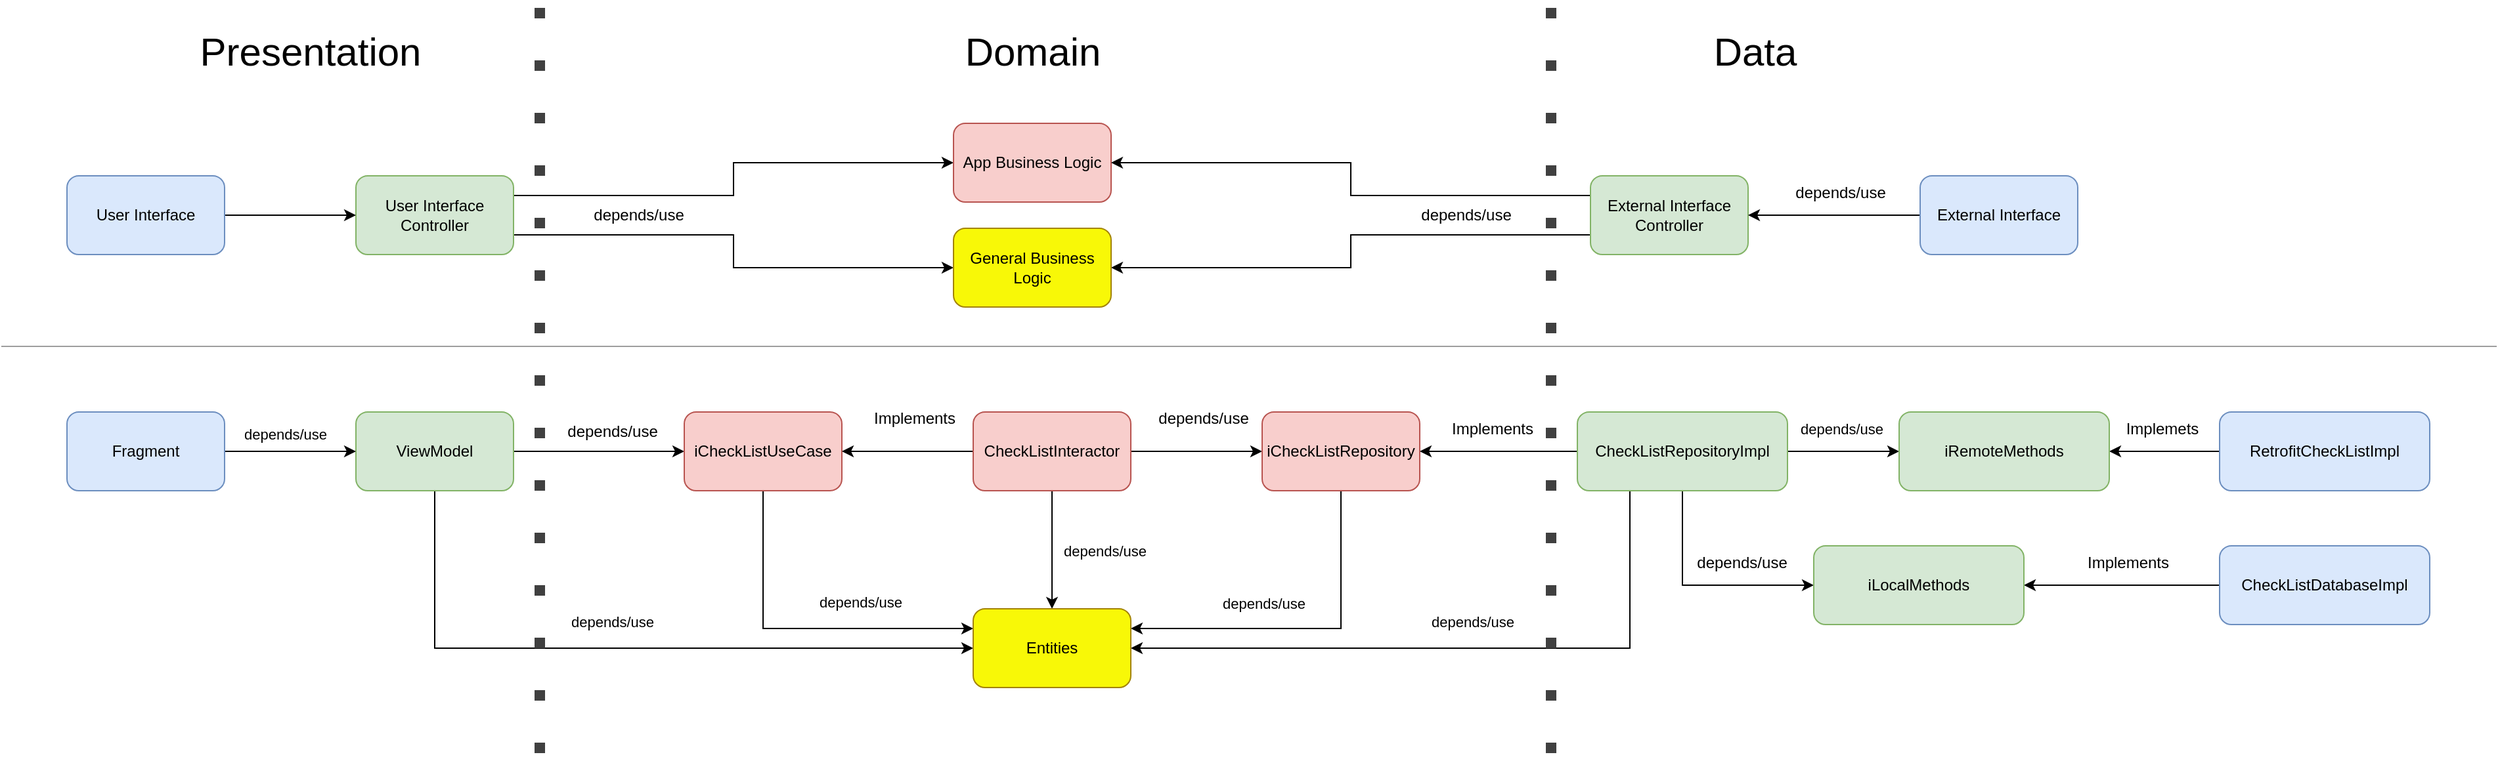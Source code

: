 <mxfile version="24.4.4" type="device">
  <diagram name="Страница — 1" id="aBmJI7NBISW4NeFkZAVr">
    <mxGraphModel dx="2326" dy="976" grid="0" gridSize="10" guides="1" tooltips="1" connect="1" arrows="1" fold="1" page="0" pageScale="1" pageWidth="827" pageHeight="1169" math="0" shadow="0">
      <root>
        <mxCell id="0" />
        <mxCell id="1" parent="0" />
        <mxCell id="JBvZL0Fn-iE_s8GM2Zzi-5" style="edgeStyle=orthogonalEdgeStyle;rounded=0;orthogonalLoop=1;jettySize=auto;html=1;exitX=1;exitY=0.25;exitDx=0;exitDy=0;" parent="1" source="JBvZL0Fn-iE_s8GM2Zzi-1" target="JBvZL0Fn-iE_s8GM2Zzi-2" edge="1">
          <mxGeometry relative="1" as="geometry" />
        </mxCell>
        <mxCell id="aCkT5WuQ2DUgBi4iNjY7-16" style="edgeStyle=orthogonalEdgeStyle;rounded=0;orthogonalLoop=1;jettySize=auto;html=1;exitX=1;exitY=0.75;exitDx=0;exitDy=0;entryX=0;entryY=0.5;entryDx=0;entryDy=0;" edge="1" parent="1" source="JBvZL0Fn-iE_s8GM2Zzi-1" target="aCkT5WuQ2DUgBi4iNjY7-15">
          <mxGeometry relative="1" as="geometry" />
        </mxCell>
        <mxCell id="JBvZL0Fn-iE_s8GM2Zzi-1" value="User Interface Controller" style="rounded=1;whiteSpace=wrap;html=1;fillColor=#d5e8d4;strokeColor=#82b366;" parent="1" vertex="1">
          <mxGeometry x="50" y="230" width="120" height="60" as="geometry" />
        </mxCell>
        <mxCell id="JBvZL0Fn-iE_s8GM2Zzi-2" value="App Business Logic" style="rounded=1;whiteSpace=wrap;html=1;fillColor=#f8cecc;strokeColor=#b85450;" parent="1" vertex="1">
          <mxGeometry x="505" y="190" width="120" height="60" as="geometry" />
        </mxCell>
        <mxCell id="JBvZL0Fn-iE_s8GM2Zzi-4" style="edgeStyle=orthogonalEdgeStyle;rounded=0;orthogonalLoop=1;jettySize=auto;html=1;exitX=0;exitY=0.25;exitDx=0;exitDy=0;" parent="1" source="JBvZL0Fn-iE_s8GM2Zzi-3" target="JBvZL0Fn-iE_s8GM2Zzi-2" edge="1">
          <mxGeometry relative="1" as="geometry" />
        </mxCell>
        <mxCell id="aCkT5WuQ2DUgBi4iNjY7-17" style="edgeStyle=orthogonalEdgeStyle;rounded=0;orthogonalLoop=1;jettySize=auto;html=1;exitX=0;exitY=0.75;exitDx=0;exitDy=0;entryX=1;entryY=0.5;entryDx=0;entryDy=0;" edge="1" parent="1" source="JBvZL0Fn-iE_s8GM2Zzi-3" target="aCkT5WuQ2DUgBi4iNjY7-15">
          <mxGeometry relative="1" as="geometry" />
        </mxCell>
        <mxCell id="JBvZL0Fn-iE_s8GM2Zzi-3" value="External Interface Controller" style="rounded=1;whiteSpace=wrap;html=1;fillColor=#d5e8d4;strokeColor=#82b366;" parent="1" vertex="1">
          <mxGeometry x="990" y="230" width="120" height="60" as="geometry" />
        </mxCell>
        <mxCell id="JBvZL0Fn-iE_s8GM2Zzi-24" style="edgeStyle=orthogonalEdgeStyle;rounded=0;orthogonalLoop=1;jettySize=auto;html=1;entryX=0;entryY=0.5;entryDx=0;entryDy=0;" parent="1" source="JBvZL0Fn-iE_s8GM2Zzi-6" target="JBvZL0Fn-iE_s8GM2Zzi-7" edge="1">
          <mxGeometry relative="1" as="geometry" />
        </mxCell>
        <mxCell id="aCkT5WuQ2DUgBi4iNjY7-13" style="edgeStyle=orthogonalEdgeStyle;rounded=0;orthogonalLoop=1;jettySize=auto;html=1;exitX=0.5;exitY=1;exitDx=0;exitDy=0;entryX=0;entryY=0.5;entryDx=0;entryDy=0;" edge="1" parent="1" source="JBvZL0Fn-iE_s8GM2Zzi-6" target="aCkT5WuQ2DUgBi4iNjY7-2">
          <mxGeometry relative="1" as="geometry" />
        </mxCell>
        <mxCell id="aCkT5WuQ2DUgBi4iNjY7-14" value="depends/use" style="edgeLabel;html=1;align=center;verticalAlign=middle;resizable=0;points=[];" vertex="1" connectable="0" parent="aCkT5WuQ2DUgBi4iNjY7-13">
          <mxGeometry x="0.148" y="2" relative="1" as="geometry">
            <mxPoint x="-49" y="-18" as="offset" />
          </mxGeometry>
        </mxCell>
        <mxCell id="JBvZL0Fn-iE_s8GM2Zzi-6" value="ViewModel" style="rounded=1;whiteSpace=wrap;html=1;fillColor=#d5e8d4;strokeColor=#82b366;" parent="1" vertex="1">
          <mxGeometry x="50" y="410" width="120" height="60" as="geometry" />
        </mxCell>
        <mxCell id="aCkT5WuQ2DUgBi4iNjY7-10" style="edgeStyle=orthogonalEdgeStyle;rounded=0;orthogonalLoop=1;jettySize=auto;html=1;exitX=0.5;exitY=1;exitDx=0;exitDy=0;entryX=0;entryY=0.25;entryDx=0;entryDy=0;" edge="1" parent="1" source="JBvZL0Fn-iE_s8GM2Zzi-7" target="aCkT5WuQ2DUgBi4iNjY7-2">
          <mxGeometry relative="1" as="geometry" />
        </mxCell>
        <mxCell id="aCkT5WuQ2DUgBi4iNjY7-11" value="depends/use" style="edgeLabel;html=1;align=center;verticalAlign=middle;resizable=0;points=[];" vertex="1" connectable="0" parent="aCkT5WuQ2DUgBi4iNjY7-10">
          <mxGeometry x="0.428" y="2" relative="1" as="geometry">
            <mxPoint x="-10" y="-18" as="offset" />
          </mxGeometry>
        </mxCell>
        <mxCell id="JBvZL0Fn-iE_s8GM2Zzi-7" value="iCheckListUseCase" style="rounded=1;whiteSpace=wrap;html=1;fillColor=#f8cecc;strokeColor=#b85450;" parent="1" vertex="1">
          <mxGeometry x="300" y="410" width="120" height="60" as="geometry" />
        </mxCell>
        <mxCell id="JBvZL0Fn-iE_s8GM2Zzi-9" style="edgeStyle=orthogonalEdgeStyle;rounded=0;orthogonalLoop=1;jettySize=auto;html=1;entryX=1;entryY=0.5;entryDx=0;entryDy=0;" parent="1" source="JBvZL0Fn-iE_s8GM2Zzi-8" target="JBvZL0Fn-iE_s8GM2Zzi-7" edge="1">
          <mxGeometry relative="1" as="geometry" />
        </mxCell>
        <mxCell id="JBvZL0Fn-iE_s8GM2Zzi-27" style="edgeStyle=orthogonalEdgeStyle;rounded=0;orthogonalLoop=1;jettySize=auto;html=1;" parent="1" source="JBvZL0Fn-iE_s8GM2Zzi-8" target="JBvZL0Fn-iE_s8GM2Zzi-26" edge="1">
          <mxGeometry relative="1" as="geometry" />
        </mxCell>
        <mxCell id="aCkT5WuQ2DUgBi4iNjY7-8" style="edgeStyle=orthogonalEdgeStyle;rounded=0;orthogonalLoop=1;jettySize=auto;html=1;exitX=0.5;exitY=1;exitDx=0;exitDy=0;entryX=0.5;entryY=0;entryDx=0;entryDy=0;" edge="1" parent="1" source="JBvZL0Fn-iE_s8GM2Zzi-8" target="aCkT5WuQ2DUgBi4iNjY7-2">
          <mxGeometry relative="1" as="geometry" />
        </mxCell>
        <mxCell id="aCkT5WuQ2DUgBi4iNjY7-9" value="depends/use" style="edgeLabel;html=1;align=center;verticalAlign=middle;resizable=0;points=[];" vertex="1" connectable="0" parent="aCkT5WuQ2DUgBi4iNjY7-8">
          <mxGeometry x="0.022" y="2" relative="1" as="geometry">
            <mxPoint x="38" as="offset" />
          </mxGeometry>
        </mxCell>
        <mxCell id="JBvZL0Fn-iE_s8GM2Zzi-8" value="CheckListInteractor" style="rounded=1;whiteSpace=wrap;html=1;fillColor=#f8cecc;strokeColor=#b85450;" parent="1" vertex="1">
          <mxGeometry x="520" y="410" width="120" height="60" as="geometry" />
        </mxCell>
        <mxCell id="JBvZL0Fn-iE_s8GM2Zzi-10" value="Implements" style="text;html=1;align=center;verticalAlign=middle;resizable=0;points=[];autosize=1;strokeColor=none;fillColor=none;" parent="1" vertex="1">
          <mxGeometry x="430" y="400" width="90" height="30" as="geometry" />
        </mxCell>
        <mxCell id="JBvZL0Fn-iE_s8GM2Zzi-11" value="depends/use" style="text;html=1;align=center;verticalAlign=middle;resizable=0;points=[];autosize=1;strokeColor=none;fillColor=none;" parent="1" vertex="1">
          <mxGeometry x="220" y="245" width="90" height="30" as="geometry" />
        </mxCell>
        <mxCell id="JBvZL0Fn-iE_s8GM2Zzi-12" value="depends/use" style="text;html=1;align=center;verticalAlign=middle;resizable=0;points=[];autosize=1;strokeColor=none;fillColor=none;" parent="1" vertex="1">
          <mxGeometry x="850" y="245" width="90" height="30" as="geometry" />
        </mxCell>
        <mxCell id="JBvZL0Fn-iE_s8GM2Zzi-17" style="edgeStyle=orthogonalEdgeStyle;rounded=0;orthogonalLoop=1;jettySize=auto;html=1;entryX=0;entryY=0.5;entryDx=0;entryDy=0;" parent="1" source="JBvZL0Fn-iE_s8GM2Zzi-13" target="JBvZL0Fn-iE_s8GM2Zzi-1" edge="1">
          <mxGeometry relative="1" as="geometry" />
        </mxCell>
        <mxCell id="JBvZL0Fn-iE_s8GM2Zzi-13" value="User Interface" style="rounded=1;whiteSpace=wrap;html=1;fillColor=#dae8fc;strokeColor=#6c8ebf;" parent="1" vertex="1">
          <mxGeometry x="-170" y="230" width="120" height="60" as="geometry" />
        </mxCell>
        <mxCell id="JBvZL0Fn-iE_s8GM2Zzi-15" style="edgeStyle=orthogonalEdgeStyle;rounded=0;orthogonalLoop=1;jettySize=auto;html=1;" parent="1" source="JBvZL0Fn-iE_s8GM2Zzi-14" target="JBvZL0Fn-iE_s8GM2Zzi-3" edge="1">
          <mxGeometry relative="1" as="geometry" />
        </mxCell>
        <mxCell id="JBvZL0Fn-iE_s8GM2Zzi-14" value="External Interface" style="rounded=1;whiteSpace=wrap;html=1;fillColor=#dae8fc;strokeColor=#6c8ebf;" parent="1" vertex="1">
          <mxGeometry x="1241" y="230" width="120" height="60" as="geometry" />
        </mxCell>
        <mxCell id="JBvZL0Fn-iE_s8GM2Zzi-16" value="depends/use" style="text;html=1;align=center;verticalAlign=middle;resizable=0;points=[];autosize=1;strokeColor=none;fillColor=none;" parent="1" vertex="1">
          <mxGeometry x="1135" y="228" width="90" height="30" as="geometry" />
        </mxCell>
        <mxCell id="JBvZL0Fn-iE_s8GM2Zzi-18" value="&lt;font style=&quot;font-size: 30px;&quot;&gt;Presentation&lt;/font&gt;" style="text;html=1;align=center;verticalAlign=middle;resizable=0;points=[];autosize=1;strokeColor=none;fillColor=none;" parent="1" vertex="1">
          <mxGeometry x="-80" y="110" width="190" height="50" as="geometry" />
        </mxCell>
        <mxCell id="JBvZL0Fn-iE_s8GM2Zzi-19" value="&lt;font style=&quot;font-size: 30px;&quot;&gt;Domain&lt;/font&gt;" style="text;html=1;align=center;verticalAlign=middle;resizable=0;points=[];autosize=1;strokeColor=none;fillColor=none;" parent="1" vertex="1">
          <mxGeometry x="500" y="110" width="130" height="50" as="geometry" />
        </mxCell>
        <mxCell id="JBvZL0Fn-iE_s8GM2Zzi-20" value="&lt;font style=&quot;font-size: 30px;&quot;&gt;Data&lt;/font&gt;" style="text;html=1;align=center;verticalAlign=middle;resizable=0;points=[];autosize=1;strokeColor=none;fillColor=none;" parent="1" vertex="1">
          <mxGeometry x="1070" y="110" width="90" height="50" as="geometry" />
        </mxCell>
        <mxCell id="JBvZL0Fn-iE_s8GM2Zzi-22" style="edgeStyle=orthogonalEdgeStyle;rounded=0;orthogonalLoop=1;jettySize=auto;html=1;" parent="1" source="JBvZL0Fn-iE_s8GM2Zzi-21" target="JBvZL0Fn-iE_s8GM2Zzi-6" edge="1">
          <mxGeometry relative="1" as="geometry" />
        </mxCell>
        <mxCell id="JBvZL0Fn-iE_s8GM2Zzi-23" value="depends/use" style="edgeLabel;html=1;align=center;verticalAlign=middle;resizable=0;points=[];" parent="JBvZL0Fn-iE_s8GM2Zzi-22" vertex="1" connectable="0">
          <mxGeometry x="-0.084" y="13" relative="1" as="geometry">
            <mxPoint as="offset" />
          </mxGeometry>
        </mxCell>
        <mxCell id="JBvZL0Fn-iE_s8GM2Zzi-21" value="Fragment" style="rounded=1;whiteSpace=wrap;html=1;fillColor=#dae8fc;strokeColor=#6c8ebf;" parent="1" vertex="1">
          <mxGeometry x="-170" y="410" width="120" height="60" as="geometry" />
        </mxCell>
        <mxCell id="JBvZL0Fn-iE_s8GM2Zzi-25" value="depends/use" style="text;html=1;align=center;verticalAlign=middle;resizable=0;points=[];autosize=1;strokeColor=none;fillColor=none;" parent="1" vertex="1">
          <mxGeometry x="200" y="410" width="90" height="30" as="geometry" />
        </mxCell>
        <mxCell id="aCkT5WuQ2DUgBi4iNjY7-6" style="edgeStyle=orthogonalEdgeStyle;rounded=0;orthogonalLoop=1;jettySize=auto;html=1;exitX=0.5;exitY=1;exitDx=0;exitDy=0;entryX=1;entryY=0.25;entryDx=0;entryDy=0;" edge="1" parent="1" source="JBvZL0Fn-iE_s8GM2Zzi-26" target="aCkT5WuQ2DUgBi4iNjY7-2">
          <mxGeometry relative="1" as="geometry" />
        </mxCell>
        <mxCell id="aCkT5WuQ2DUgBi4iNjY7-7" value="depends/use" style="edgeLabel;html=1;align=center;verticalAlign=middle;resizable=0;points=[];" vertex="1" connectable="0" parent="aCkT5WuQ2DUgBi4iNjY7-6">
          <mxGeometry x="0.053" y="1" relative="1" as="geometry">
            <mxPoint x="-25" y="-20" as="offset" />
          </mxGeometry>
        </mxCell>
        <mxCell id="JBvZL0Fn-iE_s8GM2Zzi-26" value="iCheckListRepository" style="rounded=1;whiteSpace=wrap;html=1;fillColor=#f8cecc;strokeColor=#b85450;" parent="1" vertex="1">
          <mxGeometry x="740" y="410" width="120" height="60" as="geometry" />
        </mxCell>
        <mxCell id="JBvZL0Fn-iE_s8GM2Zzi-28" value="depends/use" style="text;html=1;align=center;verticalAlign=middle;resizable=0;points=[];autosize=1;strokeColor=none;fillColor=none;" parent="1" vertex="1">
          <mxGeometry x="650" y="400" width="90" height="30" as="geometry" />
        </mxCell>
        <mxCell id="JBvZL0Fn-iE_s8GM2Zzi-30" style="edgeStyle=orthogonalEdgeStyle;rounded=0;orthogonalLoop=1;jettySize=auto;html=1;entryX=1;entryY=0.5;entryDx=0;entryDy=0;" parent="1" source="JBvZL0Fn-iE_s8GM2Zzi-29" target="JBvZL0Fn-iE_s8GM2Zzi-26" edge="1">
          <mxGeometry relative="1" as="geometry" />
        </mxCell>
        <mxCell id="JBvZL0Fn-iE_s8GM2Zzi-69" style="edgeStyle=orthogonalEdgeStyle;rounded=0;orthogonalLoop=1;jettySize=auto;html=1;entryX=0;entryY=0.5;entryDx=0;entryDy=0;" parent="1" source="JBvZL0Fn-iE_s8GM2Zzi-29" target="JBvZL0Fn-iE_s8GM2Zzi-67" edge="1">
          <mxGeometry relative="1" as="geometry" />
        </mxCell>
        <mxCell id="JBvZL0Fn-iE_s8GM2Zzi-70" value="depends/use" style="edgeLabel;html=1;align=center;verticalAlign=middle;resizable=0;points=[];" parent="JBvZL0Fn-iE_s8GM2Zzi-69" vertex="1" connectable="0">
          <mxGeometry x="-0.186" y="16" relative="1" as="geometry">
            <mxPoint x="6" y="-1" as="offset" />
          </mxGeometry>
        </mxCell>
        <mxCell id="JBvZL0Fn-iE_s8GM2Zzi-71" style="edgeStyle=orthogonalEdgeStyle;rounded=0;orthogonalLoop=1;jettySize=auto;html=1;entryX=0;entryY=0.5;entryDx=0;entryDy=0;" parent="1" source="JBvZL0Fn-iE_s8GM2Zzi-29" target="JBvZL0Fn-iE_s8GM2Zzi-68" edge="1">
          <mxGeometry relative="1" as="geometry">
            <Array as="points">
              <mxPoint x="1060" y="542" />
            </Array>
          </mxGeometry>
        </mxCell>
        <mxCell id="aCkT5WuQ2DUgBi4iNjY7-3" style="edgeStyle=orthogonalEdgeStyle;rounded=0;orthogonalLoop=1;jettySize=auto;html=1;exitX=0.25;exitY=1;exitDx=0;exitDy=0;entryX=1;entryY=0.5;entryDx=0;entryDy=0;" edge="1" parent="1" source="JBvZL0Fn-iE_s8GM2Zzi-29" target="aCkT5WuQ2DUgBi4iNjY7-2">
          <mxGeometry relative="1" as="geometry" />
        </mxCell>
        <mxCell id="aCkT5WuQ2DUgBi4iNjY7-4" value="&lt;span style=&quot;color: rgba(0, 0, 0, 0); font-family: monospace; font-size: 0px; text-align: start; background-color: rgb(251, 251, 251);&quot;&gt;%3CmxGraphModel%3E%3Croot%3E%3CmxCell%20id%3D%220%22%2F%3E%3CmxCell%20id%3D%221%22%20parent%3D%220%22%2F%3E%3CmxCell%20id%3D%222%22%20value%3D%22depends%2Fuse%22%20style%3D%22edgeLabel%3Bhtml%3D1%3Balign%3Dcenter%3BverticalAlign%3Dmiddle%3Bresizable%3D0%3Bpoints%3D%5B%5D%3B%22%20vertex%3D%221%22%20connectable%3D%220%22%20parent%3D%221%22%3E%3CmxGeometry%20x%3D%221180.444%22%20y%3D%22423.0%22%20as%3D%22geometry%22%2F%3E%3C%2FmxCell%3E%3C%2Froot%3E%3C%2FmxGraphModel%3E&lt;/span&gt;" style="edgeLabel;html=1;align=center;verticalAlign=middle;resizable=0;points=[];" vertex="1" connectable="0" parent="aCkT5WuQ2DUgBi4iNjY7-3">
          <mxGeometry x="0.307" y="-1" relative="1" as="geometry">
            <mxPoint as="offset" />
          </mxGeometry>
        </mxCell>
        <mxCell id="aCkT5WuQ2DUgBi4iNjY7-5" value="depends/use" style="edgeLabel;html=1;align=center;verticalAlign=middle;resizable=0;points=[];" vertex="1" connectable="0" parent="aCkT5WuQ2DUgBi4iNjY7-3">
          <mxGeometry x="0.147" relative="1" as="geometry">
            <mxPoint x="47" y="-20" as="offset" />
          </mxGeometry>
        </mxCell>
        <mxCell id="JBvZL0Fn-iE_s8GM2Zzi-29" value="CheckListRepositoryImpl" style="rounded=1;whiteSpace=wrap;html=1;fillColor=#d5e8d4;strokeColor=#82b366;" parent="1" vertex="1">
          <mxGeometry x="980" y="410" width="160" height="60" as="geometry" />
        </mxCell>
        <mxCell id="JBvZL0Fn-iE_s8GM2Zzi-31" value="Implements" style="text;html=1;align=center;verticalAlign=middle;resizable=0;points=[];autosize=1;strokeColor=none;fillColor=none;" parent="1" vertex="1">
          <mxGeometry x="870" y="408" width="90" height="30" as="geometry" />
        </mxCell>
        <mxCell id="JBvZL0Fn-iE_s8GM2Zzi-73" style="edgeStyle=orthogonalEdgeStyle;rounded=0;orthogonalLoop=1;jettySize=auto;html=1;entryX=1;entryY=0.5;entryDx=0;entryDy=0;" parent="1" source="JBvZL0Fn-iE_s8GM2Zzi-34" target="JBvZL0Fn-iE_s8GM2Zzi-67" edge="1">
          <mxGeometry relative="1" as="geometry" />
        </mxCell>
        <mxCell id="JBvZL0Fn-iE_s8GM2Zzi-34" value="RetrofitCheckListImpl" style="rounded=1;whiteSpace=wrap;html=1;fillColor=#dae8fc;strokeColor=#6c8ebf;" parent="1" vertex="1">
          <mxGeometry x="1469" y="410" width="160" height="60" as="geometry" />
        </mxCell>
        <mxCell id="JBvZL0Fn-iE_s8GM2Zzi-75" style="edgeStyle=orthogonalEdgeStyle;rounded=0;orthogonalLoop=1;jettySize=auto;html=1;" parent="1" source="JBvZL0Fn-iE_s8GM2Zzi-41" target="JBvZL0Fn-iE_s8GM2Zzi-68" edge="1">
          <mxGeometry relative="1" as="geometry" />
        </mxCell>
        <mxCell id="JBvZL0Fn-iE_s8GM2Zzi-41" value="CheckListDatabaseImpl" style="rounded=1;whiteSpace=wrap;html=1;fillColor=#dae8fc;strokeColor=#6c8ebf;" parent="1" vertex="1">
          <mxGeometry x="1469" y="512" width="160" height="60" as="geometry" />
        </mxCell>
        <mxCell id="JBvZL0Fn-iE_s8GM2Zzi-51" value="" style="endArrow=none;dashed=1;html=1;rounded=0;strokeWidth=8;dashPattern=1 4;strokeColor=#404040;" parent="1" edge="1">
          <mxGeometry width="50" height="50" relative="1" as="geometry">
            <mxPoint x="190" y="670" as="sourcePoint" />
            <mxPoint x="190" y="100" as="targetPoint" />
          </mxGeometry>
        </mxCell>
        <mxCell id="JBvZL0Fn-iE_s8GM2Zzi-52" value="" style="endArrow=none;dashed=1;html=1;rounded=0;strokeWidth=8;dashPattern=1 4;strokeColor=#404040;" parent="1" edge="1">
          <mxGeometry width="50" height="50" relative="1" as="geometry">
            <mxPoint x="960" y="670" as="sourcePoint" />
            <mxPoint x="960" y="100" as="targetPoint" />
          </mxGeometry>
        </mxCell>
        <mxCell id="JBvZL0Fn-iE_s8GM2Zzi-67" value="iRemoteMethods" style="rounded=1;whiteSpace=wrap;html=1;fillColor=#d5e8d4;strokeColor=#82b366;" parent="1" vertex="1">
          <mxGeometry x="1225" y="410" width="160" height="60" as="geometry" />
        </mxCell>
        <mxCell id="JBvZL0Fn-iE_s8GM2Zzi-68" value="iLocalMethods" style="rounded=1;whiteSpace=wrap;html=1;fillColor=#d5e8d4;strokeColor=#82b366;" parent="1" vertex="1">
          <mxGeometry x="1160" y="512" width="160" height="60" as="geometry" />
        </mxCell>
        <mxCell id="JBvZL0Fn-iE_s8GM2Zzi-72" value="depends/use" style="text;html=1;align=center;verticalAlign=middle;resizable=0;points=[];autosize=1;strokeColor=none;fillColor=none;" parent="1" vertex="1">
          <mxGeometry x="1060" y="510" width="90" height="30" as="geometry" />
        </mxCell>
        <mxCell id="JBvZL0Fn-iE_s8GM2Zzi-74" value="Implemets" style="text;html=1;align=center;verticalAlign=middle;resizable=0;points=[];autosize=1;strokeColor=none;fillColor=none;" parent="1" vertex="1">
          <mxGeometry x="1385" y="408" width="80" height="30" as="geometry" />
        </mxCell>
        <mxCell id="JBvZL0Fn-iE_s8GM2Zzi-76" value="Implements" style="text;html=1;align=center;verticalAlign=middle;resizable=0;points=[];autosize=1;strokeColor=none;fillColor=none;" parent="1" vertex="1">
          <mxGeometry x="1354" y="510" width="90" height="30" as="geometry" />
        </mxCell>
        <mxCell id="aCkT5WuQ2DUgBi4iNjY7-2" value="Entities" style="rounded=1;whiteSpace=wrap;html=1;fillColor=#F8F807;strokeColor=#A38305;" vertex="1" parent="1">
          <mxGeometry x="520" y="560" width="120" height="60" as="geometry" />
        </mxCell>
        <mxCell id="aCkT5WuQ2DUgBi4iNjY7-15" value="General Business Logic" style="rounded=1;whiteSpace=wrap;html=1;fillColor=#F8F807;strokeColor=#A38305;" vertex="1" parent="1">
          <mxGeometry x="505" y="270" width="120" height="60" as="geometry" />
        </mxCell>
        <mxCell id="aCkT5WuQ2DUgBi4iNjY7-44" value="" style="endArrow=none;html=1;rounded=0;strokeColor=#9E9E9E;" edge="1" parent="1">
          <mxGeometry width="50" height="50" relative="1" as="geometry">
            <mxPoint x="1680" y="360" as="sourcePoint" />
            <mxPoint x="-220" y="360" as="targetPoint" />
          </mxGeometry>
        </mxCell>
      </root>
    </mxGraphModel>
  </diagram>
</mxfile>
